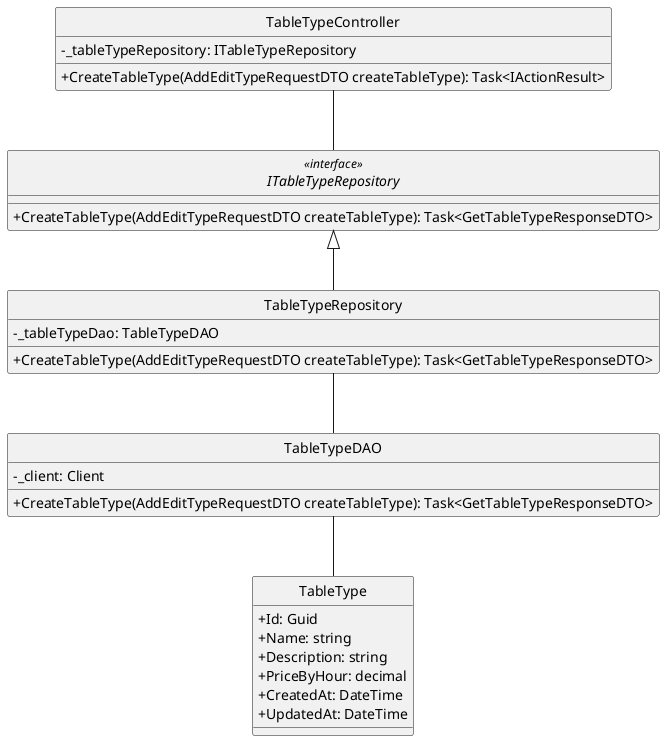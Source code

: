 @startuml
hide circle
skinparam classAttributeIconSize 0
skinparam linetype ortho


class TableTypeController {
    - _tableTypeRepository: ITableTypeRepository
    + CreateTableType(AddEditTypeRequestDTO createTableType): Task<IActionResult>
}

interface ITableTypeRepository<<interface>> {
    + CreateTableType(AddEditTypeRequestDTO createTableType): Task<GetTableTypeResponseDTO>
}

class TableTypeRepository {
    - _tableTypeDao: TableTypeDAO
    + CreateTableType(AddEditTypeRequestDTO createTableType): Task<GetTableTypeResponseDTO>
}

class TableTypeDAO {
    - _client: Client
    + CreateTableType(AddEditTypeRequestDTO createTableType): Task<GetTableTypeResponseDTO>
}
class TableType {
    + Id: Guid
    + Name: string
    + Description: string
    + PriceByHour: decimal
    + CreatedAt: DateTime
    + UpdatedAt: DateTime
}


TableTypeController -- ITableTypeRepository
ITableTypeRepository <|-- TableTypeRepository
TableTypeRepository -- TableTypeDAO
TableTypeDAO -- TableType
@enduml
